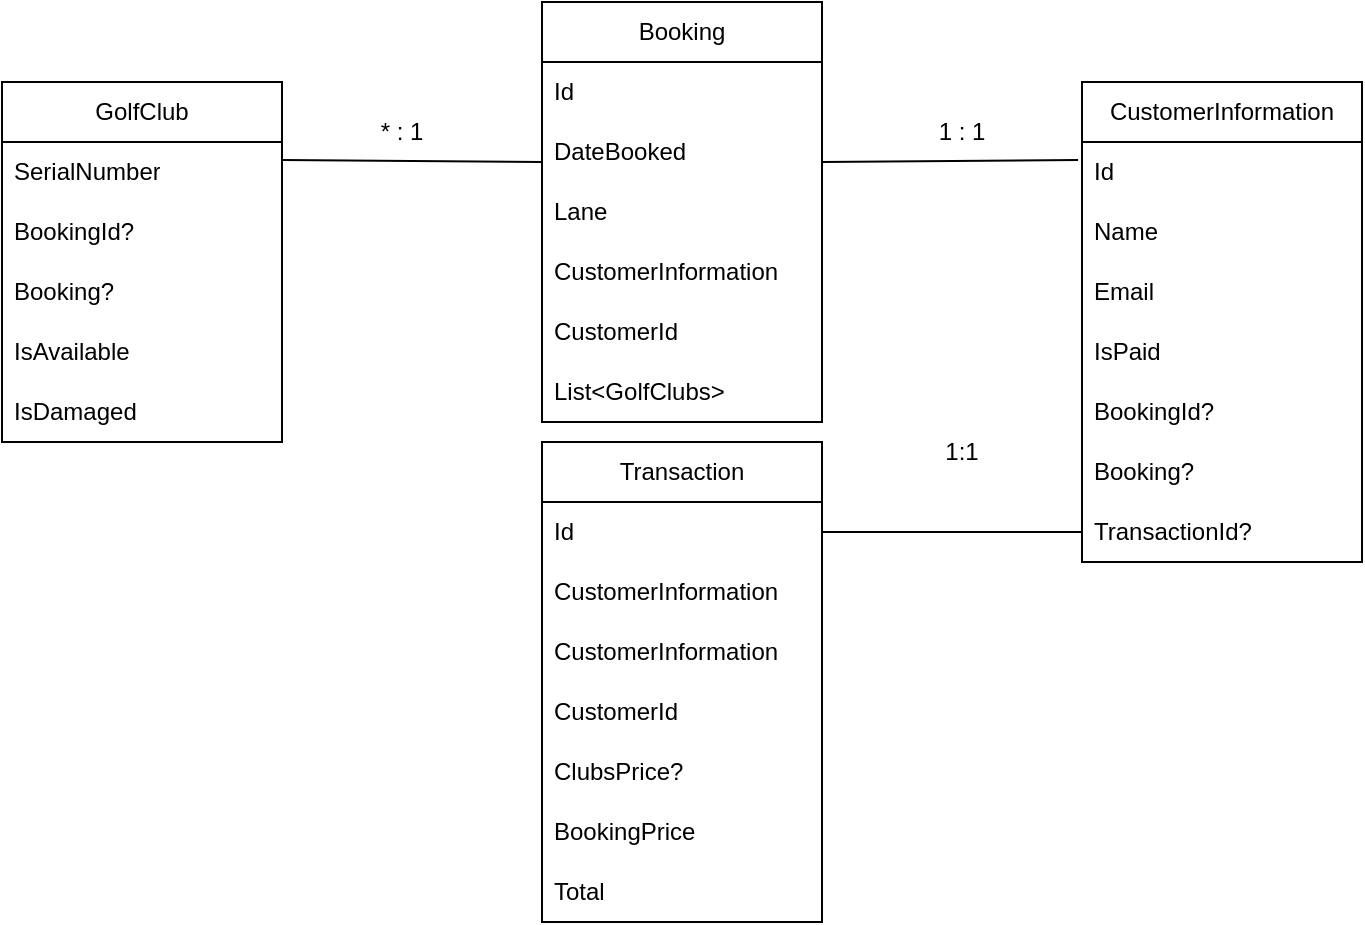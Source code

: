 <mxfile version="21.6.8" type="device">
  <diagram name="Page-1" id="ZgA2SerHr0X0ZpoxzZV2">
    <mxGraphModel dx="712" dy="827" grid="1" gridSize="10" guides="1" tooltips="1" connect="1" arrows="1" fold="1" page="1" pageScale="1" pageWidth="850" pageHeight="1100" math="0" shadow="0">
      <root>
        <mxCell id="0" />
        <mxCell id="1" parent="0" />
        <mxCell id="M7pEE7B-8Z91Fh_CU5t--1" value="Booking" style="swimlane;fontStyle=0;childLayout=stackLayout;horizontal=1;startSize=30;horizontalStack=0;resizeParent=1;resizeParentMax=0;resizeLast=0;collapsible=1;marginBottom=0;whiteSpace=wrap;html=1;" parent="1" vertex="1">
          <mxGeometry x="330" y="80" width="140" height="210" as="geometry">
            <mxRectangle x="330" y="80" width="90" height="30" as="alternateBounds" />
          </mxGeometry>
        </mxCell>
        <mxCell id="M7pEE7B-8Z91Fh_CU5t--2" value="Id" style="text;strokeColor=none;fillColor=none;align=left;verticalAlign=middle;spacingLeft=4;spacingRight=4;overflow=hidden;points=[[0,0.5],[1,0.5]];portConstraint=eastwest;rotatable=0;whiteSpace=wrap;html=1;" parent="M7pEE7B-8Z91Fh_CU5t--1" vertex="1">
          <mxGeometry y="30" width="140" height="30" as="geometry" />
        </mxCell>
        <mxCell id="6YiR3Al3GBj4d1x64uAM-13" value="DateBooked" style="text;strokeColor=none;fillColor=none;align=left;verticalAlign=middle;spacingLeft=4;spacingRight=4;overflow=hidden;points=[[0,0.5],[1,0.5]];portConstraint=eastwest;rotatable=0;whiteSpace=wrap;html=1;" parent="M7pEE7B-8Z91Fh_CU5t--1" vertex="1">
          <mxGeometry y="60" width="140" height="30" as="geometry" />
        </mxCell>
        <mxCell id="M7pEE7B-8Z91Fh_CU5t--3" value="Lane" style="text;strokeColor=none;fillColor=none;align=left;verticalAlign=middle;spacingLeft=4;spacingRight=4;overflow=hidden;points=[[0,0.5],[1,0.5]];portConstraint=eastwest;rotatable=0;whiteSpace=wrap;html=1;" parent="M7pEE7B-8Z91Fh_CU5t--1" vertex="1">
          <mxGeometry y="90" width="140" height="30" as="geometry" />
        </mxCell>
        <mxCell id="M7pEE7B-8Z91Fh_CU5t--21" value="CustomerInformation" style="text;strokeColor=none;fillColor=none;align=left;verticalAlign=middle;spacingLeft=4;spacingRight=4;overflow=hidden;points=[[0,0.5],[1,0.5]];portConstraint=eastwest;rotatable=0;whiteSpace=wrap;html=1;" parent="M7pEE7B-8Z91Fh_CU5t--1" vertex="1">
          <mxGeometry y="120" width="140" height="30" as="geometry" />
        </mxCell>
        <mxCell id="JzjPftaeTdkyvcKgVLnK-2" value="CustomerId" style="text;strokeColor=none;fillColor=none;align=left;verticalAlign=middle;spacingLeft=4;spacingRight=4;overflow=hidden;points=[[0,0.5],[1,0.5]];portConstraint=eastwest;rotatable=0;whiteSpace=wrap;html=1;" vertex="1" parent="M7pEE7B-8Z91Fh_CU5t--1">
          <mxGeometry y="150" width="140" height="30" as="geometry" />
        </mxCell>
        <mxCell id="M7pEE7B-8Z91Fh_CU5t--4" value="List&amp;lt;GolfClubs&amp;gt;" style="text;strokeColor=none;fillColor=none;align=left;verticalAlign=middle;spacingLeft=4;spacingRight=4;overflow=hidden;points=[[0,0.5],[1,0.5]];portConstraint=eastwest;rotatable=0;whiteSpace=wrap;html=1;" parent="M7pEE7B-8Z91Fh_CU5t--1" vertex="1">
          <mxGeometry y="180" width="140" height="30" as="geometry" />
        </mxCell>
        <mxCell id="M7pEE7B-8Z91Fh_CU5t--9" value="GolfClub" style="swimlane;fontStyle=0;childLayout=stackLayout;horizontal=1;startSize=30;horizontalStack=0;resizeParent=1;resizeParentMax=0;resizeLast=0;collapsible=1;marginBottom=0;whiteSpace=wrap;html=1;" parent="1" vertex="1">
          <mxGeometry x="60" y="120" width="140" height="180" as="geometry" />
        </mxCell>
        <mxCell id="M7pEE7B-8Z91Fh_CU5t--10" value="SerialNumber" style="text;strokeColor=none;fillColor=none;align=left;verticalAlign=middle;spacingLeft=4;spacingRight=4;overflow=hidden;points=[[0,0.5],[1,0.5]];portConstraint=eastwest;rotatable=0;whiteSpace=wrap;html=1;" parent="M7pEE7B-8Z91Fh_CU5t--9" vertex="1">
          <mxGeometry y="30" width="140" height="30" as="geometry" />
        </mxCell>
        <mxCell id="kyBMQRAE5z2K3LKIvSKx-1" value="BookingId?" style="text;strokeColor=none;fillColor=none;align=left;verticalAlign=middle;spacingLeft=4;spacingRight=4;overflow=hidden;points=[[0,0.5],[1,0.5]];portConstraint=eastwest;rotatable=0;whiteSpace=wrap;html=1;" parent="M7pEE7B-8Z91Fh_CU5t--9" vertex="1">
          <mxGeometry y="60" width="140" height="30" as="geometry" />
        </mxCell>
        <mxCell id="kyBMQRAE5z2K3LKIvSKx-5" value="Booking?" style="text;strokeColor=none;fillColor=none;align=left;verticalAlign=middle;spacingLeft=4;spacingRight=4;overflow=hidden;points=[[0,0.5],[1,0.5]];portConstraint=eastwest;rotatable=0;whiteSpace=wrap;html=1;" parent="M7pEE7B-8Z91Fh_CU5t--9" vertex="1">
          <mxGeometry y="90" width="140" height="30" as="geometry" />
        </mxCell>
        <mxCell id="kyBMQRAE5z2K3LKIvSKx-7" value="IsAvailable" style="text;strokeColor=none;fillColor=none;align=left;verticalAlign=middle;spacingLeft=4;spacingRight=4;overflow=hidden;points=[[0,0.5],[1,0.5]];portConstraint=eastwest;rotatable=0;whiteSpace=wrap;html=1;" parent="M7pEE7B-8Z91Fh_CU5t--9" vertex="1">
          <mxGeometry y="120" width="140" height="30" as="geometry" />
        </mxCell>
        <mxCell id="kyBMQRAE5z2K3LKIvSKx-8" value="IsDamaged" style="text;strokeColor=none;fillColor=none;align=left;verticalAlign=middle;spacingLeft=4;spacingRight=4;overflow=hidden;points=[[0,0.5],[1,0.5]];portConstraint=eastwest;rotatable=0;whiteSpace=wrap;html=1;" parent="M7pEE7B-8Z91Fh_CU5t--9" vertex="1">
          <mxGeometry y="150" width="140" height="30" as="geometry" />
        </mxCell>
        <mxCell id="M7pEE7B-8Z91Fh_CU5t--13" value="CustomerInformation" style="swimlane;fontStyle=0;childLayout=stackLayout;horizontal=1;startSize=30;horizontalStack=0;resizeParent=1;resizeParentMax=0;resizeLast=0;collapsible=1;marginBottom=0;whiteSpace=wrap;html=1;" parent="1" vertex="1">
          <mxGeometry x="600" y="120" width="140" height="240" as="geometry" />
        </mxCell>
        <mxCell id="M7pEE7B-8Z91Fh_CU5t--15" value="Id" style="text;strokeColor=none;fillColor=none;align=left;verticalAlign=middle;spacingLeft=4;spacingRight=4;overflow=hidden;points=[[0,0.5],[1,0.5]];portConstraint=eastwest;rotatable=0;whiteSpace=wrap;html=1;" parent="M7pEE7B-8Z91Fh_CU5t--13" vertex="1">
          <mxGeometry y="30" width="140" height="30" as="geometry" />
        </mxCell>
        <mxCell id="M7pEE7B-8Z91Fh_CU5t--16" value="Name" style="text;strokeColor=none;fillColor=none;align=left;verticalAlign=middle;spacingLeft=4;spacingRight=4;overflow=hidden;points=[[0,0.5],[1,0.5]];portConstraint=eastwest;rotatable=0;whiteSpace=wrap;html=1;" parent="M7pEE7B-8Z91Fh_CU5t--13" vertex="1">
          <mxGeometry y="60" width="140" height="30" as="geometry" />
        </mxCell>
        <mxCell id="M7pEE7B-8Z91Fh_CU5t--22" value="Email" style="text;strokeColor=none;fillColor=none;align=left;verticalAlign=middle;spacingLeft=4;spacingRight=4;overflow=hidden;points=[[0,0.5],[1,0.5]];portConstraint=eastwest;rotatable=0;whiteSpace=wrap;html=1;" parent="M7pEE7B-8Z91Fh_CU5t--13" vertex="1">
          <mxGeometry y="90" width="140" height="30" as="geometry" />
        </mxCell>
        <mxCell id="kyBMQRAE5z2K3LKIvSKx-3" value="IsPaid" style="text;strokeColor=none;fillColor=none;align=left;verticalAlign=middle;spacingLeft=4;spacingRight=4;overflow=hidden;points=[[0,0.5],[1,0.5]];portConstraint=eastwest;rotatable=0;whiteSpace=wrap;html=1;" parent="M7pEE7B-8Z91Fh_CU5t--13" vertex="1">
          <mxGeometry y="120" width="140" height="30" as="geometry" />
        </mxCell>
        <mxCell id="kyBMQRAE5z2K3LKIvSKx-4" value="BookingId?" style="text;strokeColor=none;fillColor=none;align=left;verticalAlign=middle;spacingLeft=4;spacingRight=4;overflow=hidden;points=[[0,0.5],[1,0.5]];portConstraint=eastwest;rotatable=0;whiteSpace=wrap;html=1;" parent="M7pEE7B-8Z91Fh_CU5t--13" vertex="1">
          <mxGeometry y="150" width="140" height="30" as="geometry" />
        </mxCell>
        <mxCell id="kyBMQRAE5z2K3LKIvSKx-6" value="Booking?" style="text;strokeColor=none;fillColor=none;align=left;verticalAlign=middle;spacingLeft=4;spacingRight=4;overflow=hidden;points=[[0,0.5],[1,0.5]];portConstraint=eastwest;rotatable=0;whiteSpace=wrap;html=1;" parent="M7pEE7B-8Z91Fh_CU5t--13" vertex="1">
          <mxGeometry y="180" width="140" height="30" as="geometry" />
        </mxCell>
        <mxCell id="6YiR3Al3GBj4d1x64uAM-14" value="TransactionId?" style="text;strokeColor=none;fillColor=none;align=left;verticalAlign=middle;spacingLeft=4;spacingRight=4;overflow=hidden;points=[[0,0.5],[1,0.5]];portConstraint=eastwest;rotatable=0;whiteSpace=wrap;html=1;" parent="M7pEE7B-8Z91Fh_CU5t--13" vertex="1">
          <mxGeometry y="210" width="140" height="30" as="geometry" />
        </mxCell>
        <mxCell id="M7pEE7B-8Z91Fh_CU5t--17" value="" style="endArrow=none;html=1;rounded=0;entryX=-0.014;entryY=0.3;entryDx=0;entryDy=0;entryPerimeter=0;" parent="1" edge="1">
          <mxGeometry width="50" height="50" relative="1" as="geometry">
            <mxPoint x="470" y="160" as="sourcePoint" />
            <mxPoint x="598.04" y="159" as="targetPoint" />
          </mxGeometry>
        </mxCell>
        <mxCell id="M7pEE7B-8Z91Fh_CU5t--18" value="1 : 1" style="text;html=1;strokeColor=none;fillColor=none;align=center;verticalAlign=middle;whiteSpace=wrap;rounded=0;" parent="1" vertex="1">
          <mxGeometry x="510" y="130" width="60" height="30" as="geometry" />
        </mxCell>
        <mxCell id="M7pEE7B-8Z91Fh_CU5t--19" value="" style="endArrow=none;html=1;rounded=0;exitX=1;exitY=0.3;exitDx=0;exitDy=0;exitPerimeter=0;" parent="1" source="M7pEE7B-8Z91Fh_CU5t--10" edge="1">
          <mxGeometry width="50" height="50" relative="1" as="geometry">
            <mxPoint x="240" y="160" as="sourcePoint" />
            <mxPoint x="330" y="160" as="targetPoint" />
          </mxGeometry>
        </mxCell>
        <mxCell id="M7pEE7B-8Z91Fh_CU5t--20" value="* : 1" style="text;html=1;strokeColor=none;fillColor=none;align=center;verticalAlign=middle;whiteSpace=wrap;rounded=0;" parent="1" vertex="1">
          <mxGeometry x="230" y="130" width="60" height="30" as="geometry" />
        </mxCell>
        <mxCell id="6YiR3Al3GBj4d1x64uAM-1" value="Transaction" style="swimlane;fontStyle=0;childLayout=stackLayout;horizontal=1;startSize=30;horizontalStack=0;resizeParent=1;resizeParentMax=0;resizeLast=0;collapsible=1;marginBottom=0;whiteSpace=wrap;html=1;" parent="1" vertex="1">
          <mxGeometry x="330" y="300" width="140" height="240" as="geometry" />
        </mxCell>
        <mxCell id="6YiR3Al3GBj4d1x64uAM-11" value="Id" style="text;strokeColor=none;fillColor=none;align=left;verticalAlign=middle;spacingLeft=4;spacingRight=4;overflow=hidden;points=[[0,0.5],[1,0.5]];portConstraint=eastwest;rotatable=0;whiteSpace=wrap;html=1;" parent="6YiR3Al3GBj4d1x64uAM-1" vertex="1">
          <mxGeometry y="30" width="140" height="30" as="geometry" />
        </mxCell>
        <mxCell id="JzjPftaeTdkyvcKgVLnK-3" value="CustomerInformation" style="text;strokeColor=none;fillColor=none;align=left;verticalAlign=middle;spacingLeft=4;spacingRight=4;overflow=hidden;points=[[0,0.5],[1,0.5]];portConstraint=eastwest;rotatable=0;whiteSpace=wrap;html=1;" vertex="1" parent="6YiR3Al3GBj4d1x64uAM-1">
          <mxGeometry y="60" width="140" height="30" as="geometry" />
        </mxCell>
        <mxCell id="6YiR3Al3GBj4d1x64uAM-9" value="CustomerInformation" style="text;strokeColor=none;fillColor=none;align=left;verticalAlign=middle;spacingLeft=4;spacingRight=4;overflow=hidden;points=[[0,0.5],[1,0.5]];portConstraint=eastwest;rotatable=0;whiteSpace=wrap;html=1;" parent="6YiR3Al3GBj4d1x64uAM-1" vertex="1">
          <mxGeometry y="90" width="140" height="30" as="geometry" />
        </mxCell>
        <mxCell id="JzjPftaeTdkyvcKgVLnK-1" value="CustomerId" style="text;strokeColor=none;fillColor=none;align=left;verticalAlign=middle;spacingLeft=4;spacingRight=4;overflow=hidden;points=[[0,0.5],[1,0.5]];portConstraint=eastwest;rotatable=0;whiteSpace=wrap;html=1;" vertex="1" parent="6YiR3Al3GBj4d1x64uAM-1">
          <mxGeometry y="120" width="140" height="30" as="geometry" />
        </mxCell>
        <mxCell id="6YiR3Al3GBj4d1x64uAM-3" value="ClubsPrice?" style="text;strokeColor=none;fillColor=none;align=left;verticalAlign=middle;spacingLeft=4;spacingRight=4;overflow=hidden;points=[[0,0.5],[1,0.5]];portConstraint=eastwest;rotatable=0;whiteSpace=wrap;html=1;" parent="6YiR3Al3GBj4d1x64uAM-1" vertex="1">
          <mxGeometry y="150" width="140" height="30" as="geometry" />
        </mxCell>
        <mxCell id="6YiR3Al3GBj4d1x64uAM-4" value="BookingPrice" style="text;strokeColor=none;fillColor=none;align=left;verticalAlign=middle;spacingLeft=4;spacingRight=4;overflow=hidden;points=[[0,0.5],[1,0.5]];portConstraint=eastwest;rotatable=0;whiteSpace=wrap;html=1;" parent="6YiR3Al3GBj4d1x64uAM-1" vertex="1">
          <mxGeometry y="180" width="140" height="30" as="geometry" />
        </mxCell>
        <mxCell id="6YiR3Al3GBj4d1x64uAM-15" value="Total" style="text;strokeColor=none;fillColor=none;align=left;verticalAlign=middle;spacingLeft=4;spacingRight=4;overflow=hidden;points=[[0,0.5],[1,0.5]];portConstraint=eastwest;rotatable=0;whiteSpace=wrap;html=1;" parent="6YiR3Al3GBj4d1x64uAM-1" vertex="1">
          <mxGeometry y="210" width="140" height="30" as="geometry" />
        </mxCell>
        <mxCell id="6YiR3Al3GBj4d1x64uAM-10" value="1:1" style="text;html=1;strokeColor=none;fillColor=none;align=center;verticalAlign=middle;whiteSpace=wrap;rounded=0;" parent="1" vertex="1">
          <mxGeometry x="510" y="290" width="60" height="30" as="geometry" />
        </mxCell>
        <mxCell id="6YiR3Al3GBj4d1x64uAM-12" value="" style="endArrow=none;html=1;rounded=0;exitX=1;exitY=0.5;exitDx=0;exitDy=0;entryX=0;entryY=0.5;entryDx=0;entryDy=0;" parent="1" source="6YiR3Al3GBj4d1x64uAM-11" target="6YiR3Al3GBj4d1x64uAM-14" edge="1">
          <mxGeometry width="50" height="50" relative="1" as="geometry">
            <mxPoint x="510" y="360" as="sourcePoint" />
            <mxPoint x="560" y="310" as="targetPoint" />
          </mxGeometry>
        </mxCell>
      </root>
    </mxGraphModel>
  </diagram>
</mxfile>
